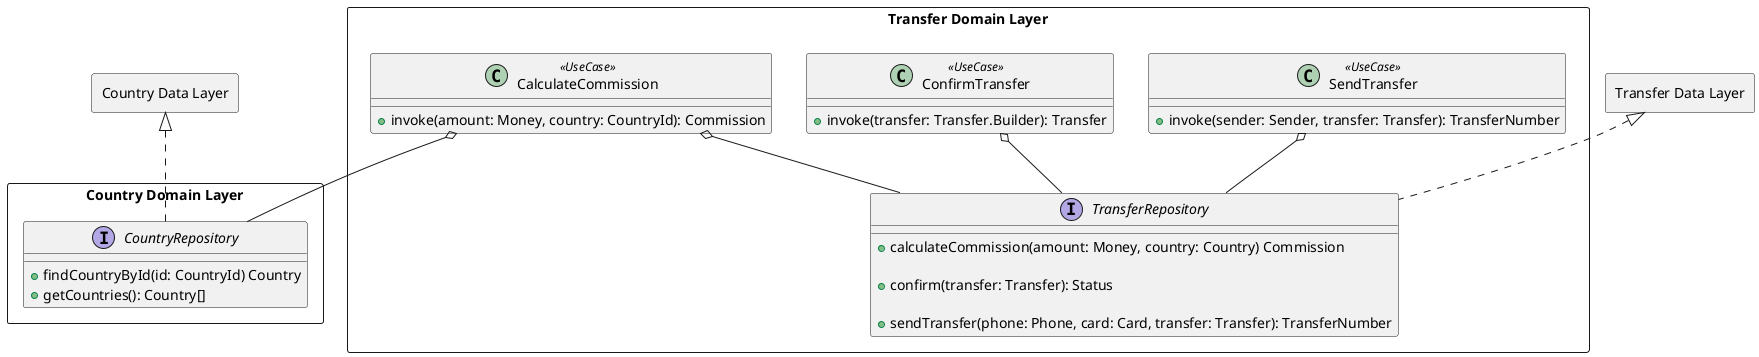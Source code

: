 @startuml
package "Country Domain Layer" <<Rectangle>> {
    interface CountryRepository {
        + findCountryById(id: CountryId) Country
        + getCountries(): Country[]
    }
}

package "Country Data Layer" <<Rectangle>> {
}
"Country Data Layer" <|.. CountryRepository

package "Transfer Domain Layer" <<Rectangle>> {
    interface TransferRepository {
        + calculateCommission(amount: Money, country: Country) Commission

        + confirm(transfer: Transfer): Status

        + sendTransfer(phone: Phone, card: Card, transfer: Transfer): TransferNumber
    }

    together {
        class CalculateCommission <<UseCase>> {
            + invoke(amount: Money, country: CountryId): Commission
        }
        CalculateCommission o-- TransferRepository
        CalculateCommission o-- CountryRepository

        class ConfirmTransfer <<UseCase>> {
            + invoke(transfer: Transfer.Builder): Transfer
        }
        ConfirmTransfer o-- TransferRepository

        class SendTransfer <<UseCase>> {
            + invoke(sender: Sender, transfer: Transfer): TransferNumber
        }
        SendTransfer o-- TransferRepository
    }
}

package "Transfer Data Layer" <<Rectangle>> {
}
"Transfer Data Layer" <|.. TransferRepository

@enduml